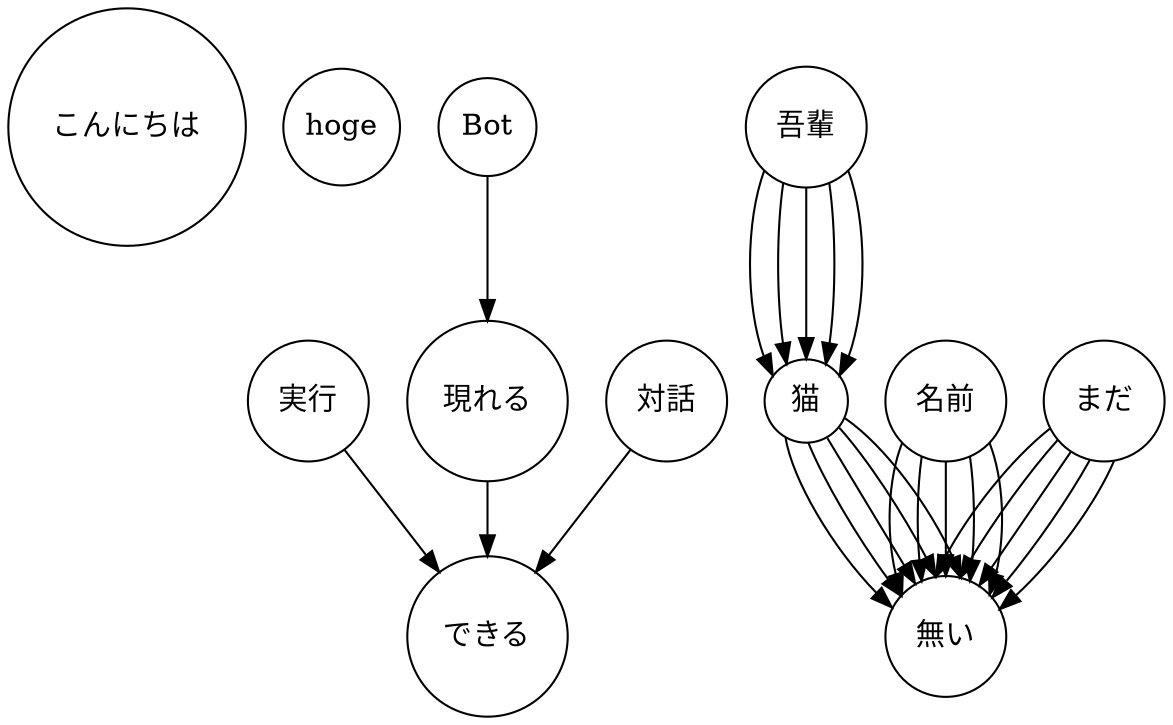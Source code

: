 digraph root {
	graph [bb="0,0,555.19,340.39"];
	node [label="\N",
		shape=circle
	];
	{
		node [label="\N",
			shape=circle
		];
		こんにちは		 [height=1.5887,
			label=こんにちは,
			pos="57.195,283.19",
			width=1.5887];
	}
	subgraph root {
		graph [bb="0,0,440,284"];
		node [height="",
			label="\N",
			pos="",
			shape=circle,
			width=""
		];
		edge [pos=""];
		subgraph root {
			graph [bb="0,0,440,284"];
			node [height="",
				label="\N",
				pos="",
				shape=circle,
				width=""
			];
			edge [pos=""];
			{
				graph [bb="0,0,440,284"];
				node [height="",
					label="\N",
					pos="",
					shape=circle,
					width=""
				];
				edge [pos=""];
				hoge				 [height=0.77778,
					label=hoge,
					pos="160.19,283.19",
					width=0.77778];
			}
			subgraph root {
				graph [bb="0,0,440,284"];
				node [height="",
					label="\N",
					pos="",
					shape=circle,
					width=""
				];
				edge [pos=""];
				subgraph root {
					graph [bb="0,0,440,284"];
					node [height="",
						label="\N",
						pos="",
						shape=circle,
						width=""
					];
					edge [pos=""];
					subgraph root {
						graph [bb="0,0,440.25,283.39"];
						node [height="",
							label="\N",
							pos="",
							shape=circle,
							width=""
						];
						edge [pos=""];
						{
							graph [bb="0,0,440.25,283.39"];
							node [height="",
								label="\N",
								pos="",
								shape=circle,
								width=""
							];
							edge [pos=""];
							実行							 [height=0.80556,
								label=実行,
								pos="144.19,151.5",
								width=0.80556];
							できる							 [height=1.0694,
								label=できる,
								pos="230.19,38.5",
								width=1.0694];
							実行 -> できる							 [pos="e,206.95,69.506 161.6,128.04 172.82,113.56 187.69,94.357 200.72,77.54"];
							Bot							 [height=0.65278,
								label=Bot,
								pos="230.19,283.19",
								width=0.65278];
							現れる							 [height=1.0694,
								label=現れる,
								pos="230.19,151.5",
								width=1.0694];
							Bot -> 現れる							 [pos="e,230.19,190.06 230.19,259.6 230.19,243.21 230.19,220.44 230.19,200.11"];
							現れる -> できる							 [pos="e,230.19,77.041 230.19,112.92 230.19,104.69 230.19,95.877 230.19,87.31"];
							対話							 [height=0.80556,
								label=対話,
								pos="316.19,151.5",
								width=0.80556];
							対話 -> できる							 [pos="e,253.44,69.506 298.79,128.04 287.57,113.56 272.7,94.357 259.67,77.54"];
						}
						subgraph root {
							graph [bb="0,0,201,246"];
							node [height="",
								label="\N",
								pos="",
								shape=circle,
								width=""
							];
							edge [pos=""];
							subgraph root {
								graph [bb="0,0,201,246"];
								node [height="",
									label="\N",
									pos="",
									shape=circle,
									width=""
								];
								edge [pos=""];
								{
									graph [bb="0,0,201,246"];
									node [height="",
										label="\N",
										pos="",
										shape=circle,
										width=""
									];
									edge [pos=""];
									吾輩									 [height=0.80556,
										label=吾輩,
										pos="383.19,283.19",
										width=0.80556];
									猫									 [height=0.55556,
										label=猫,
										pos="383.19,151.5",
										width=0.55556];
									吾輩 -> 猫									 [pos="e,367.11,163.84 363.05,262.21 353.97,237.98 353.91,197.36 362.88,172.93"];
									無い									 [height=0.80556,
										label=無い,
										pos="450.19,38.5",
										width=0.80556];
									猫 -> 無い									 [pos="e,424.25,52.478 373.26,134.12 376.2,114.27 395.88,80.831 416.82,59.482"];
									名前									 [height=0.80556,
										label=名前,
										pos="450.19,151.5",
										width=0.80556];
									名前 -> 無い									 [pos="e,429.18,58.704 429.23,131.42 422.39,114.11 421.37,88.326 426.15,68.471"];
									まだ									 [height=0.80556,
										label=まだ,
										pos="526.19,151.5",
										width=0.80556];
									まだ -> 無い									 [pos="e,445.43,67.205 500.31,138.41 481.52,123.63 461.25,97.924 449.87,76.424"];
								}
								subgraph root {
									graph [bb="0,0,201,246"];
									node [height="",
										label="\N",
										pos="",
										shape=circle,
										width=""
									];
									edge [pos=""];
									{
										graph [bb="0,0,201,246"];
										node [height="",
											label="\N",
											pos="",
											shape=circle,
											width=""
										];
										edge [pos=""];
										吾輩;
										猫;
										吾輩 -> 猫										 [pos="e,373.76,169.32 372.14,256.26 368.92,233.93 368.88,201.82 372.03,179.25"];
										無い;
										猫 -> 無い										 [pos="e,428.69,57.964 384.23,131.42 391.54,113.41 407.53,86.248 422.41,66.115"];
										名前;
										名前 -> 無い										 [pos="e,438.61,65.105 438.59,124.76 436.51,110.05 436.14,91.376 437.48,75.26"];
										まだ;
										まだ -> 無い										 [pos="e,457.09,66.834 503.75,132.67 490.02,117.32 473.7,94.71 462.18,75.604"];
									}
									subgraph root {
										graph [bb="0,0,201,246"];
										node [height="",
											label="\N",
											pos="",
											shape=circle,
											width=""
										];
										edge [pos=""];
										{
											graph [bb="0,0,201,246"];
											node [height="",
												label="\N",
												pos="",
												shape=circle,
												width=""
											];
											edge [pos=""];
											吾輩;
											猫;
											吾輩 -> 猫											 [pos="e,383.19,171.77 383.19,254.05 383.19,232.77 383.19,203.61 383.19,182"];
											無い;
											猫 -> 無い											 [pos="e,435.44,63.943 393.37,133.64 403.13,117.48 418.13,92.626 430.27,72.516"];
											名前;
											名前 -> 無い											 [pos="e,450.19,67.501 450.19,122.49 450.19,108.95 450.19,92.489 450.19,77.809"];
											まだ;
											まだ -> 無い											 [pos="e,466.37,63.121 510.26,127.23 499.19,111.06 484.29,89.302 472.11,71.5"];
										}
										subgraph root {
											graph [bb="0,0,201,246"];
											node [height="",
												label="\N",
												pos="",
												shape=circle,
												width=""
											];
											edge [pos=""];
											{
												graph [bb="0,0,201,246"];
												node [height="",
													label="\N",
													pos="",
													shape=circle,
													width=""
												];
												edge [pos=""];
												吾輩;
												猫;
												吾輩 -> 猫												 [pos="e,392.63,169.32 394.25,256.26 397.47,233.93 397.51,201.82 394.36,179.25"];
												無い;
												猫 -> 無い												 [pos="e,445.28,67.322 399.11,138.62 412.42,123.84 429.42,97.915 440.79,76.284"];
												名前;
												名前 -> 無い												 [pos="e,461.78,65.105 461.8,124.76 463.88,110.05 464.25,91.376 462.91,75.26"];
												まだ;
												まだ -> 無い												 [pos="e,472.58,57.273 519.24,123.06 509.45,105.41 493.77,82.611 479.46,65.289"];
											}
											subgraph root {
												graph [bb="0,0,201.49,247.48"];
												node [height="",
													label="\N",
													pos="",
													shape=circle,
													width=""
												];
												edge [pos=""];
												{
													graph [bb="0,0,201.49,247.48"];
													node [height="",
														label="\N",
														pos="",
														shape=circle,
														width=""
													];
													edge [pos=""];
													吾輩;
													猫;
													吾輩 -> 猫													 [pos="e,399.28,163.84 403.34,262.21 412.42,237.98 412.48,197.36 403.51,172.93"];
													無い;
													猫 -> 無い													 [pos="e,457.36,66.76 401.83,143.22 421.24,129.82 442.76,100.44 453.55,76.357"];
													名前;
													名前 -> 無い													 [pos="e,471.21,58.704 471.16,131.42 478,114.11 479.02,88.326 474.24,68.471"];
													まだ;
													まだ -> 無い													 [pos="e,476.11,51.615 530.95,122.78 522.31,102.6 502.99,75.812 483.74,58.136"];
												}
											}
										}
									}
								}
							}
						}
					}
				}
			}
		}
	}
}
